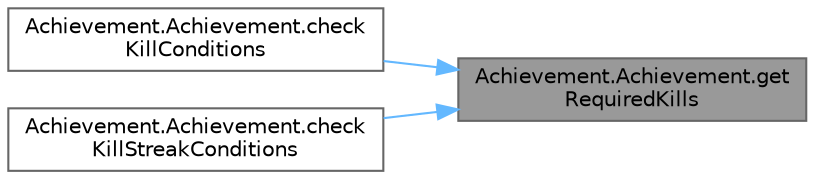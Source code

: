 digraph "Achievement.Achievement.getRequiredKills"
{
 // LATEX_PDF_SIZE
  bgcolor="transparent";
  edge [fontname=Helvetica,fontsize=10,labelfontname=Helvetica,labelfontsize=10];
  node [fontname=Helvetica,fontsize=10,shape=box,height=0.2,width=0.4];
  rankdir="RL";
  Node1 [id="Node000001",label="Achievement.Achievement.get\lRequiredKills",height=0.2,width=0.4,color="gray40", fillcolor="grey60", style="filled", fontcolor="black",tooltip=" "];
  Node1 -> Node2 [id="edge1_Node000001_Node000002",dir="back",color="steelblue1",style="solid",tooltip=" "];
  Node2 [id="Node000002",label="Achievement.Achievement.check\lKillConditions",height=0.2,width=0.4,color="grey40", fillcolor="white", style="filled",URL="$class_achievement_1_1_achievement.html#ae8959da9c049ae6c2dab6f0fb61d7898",tooltip=" "];
  Node1 -> Node3 [id="edge2_Node000001_Node000003",dir="back",color="steelblue1",style="solid",tooltip=" "];
  Node3 [id="Node000003",label="Achievement.Achievement.check\lKillStreakConditions",height=0.2,width=0.4,color="grey40", fillcolor="white", style="filled",URL="$class_achievement_1_1_achievement.html#a6a1933fa040cc9be60b3c88e66a16bb0",tooltip=" "];
}
